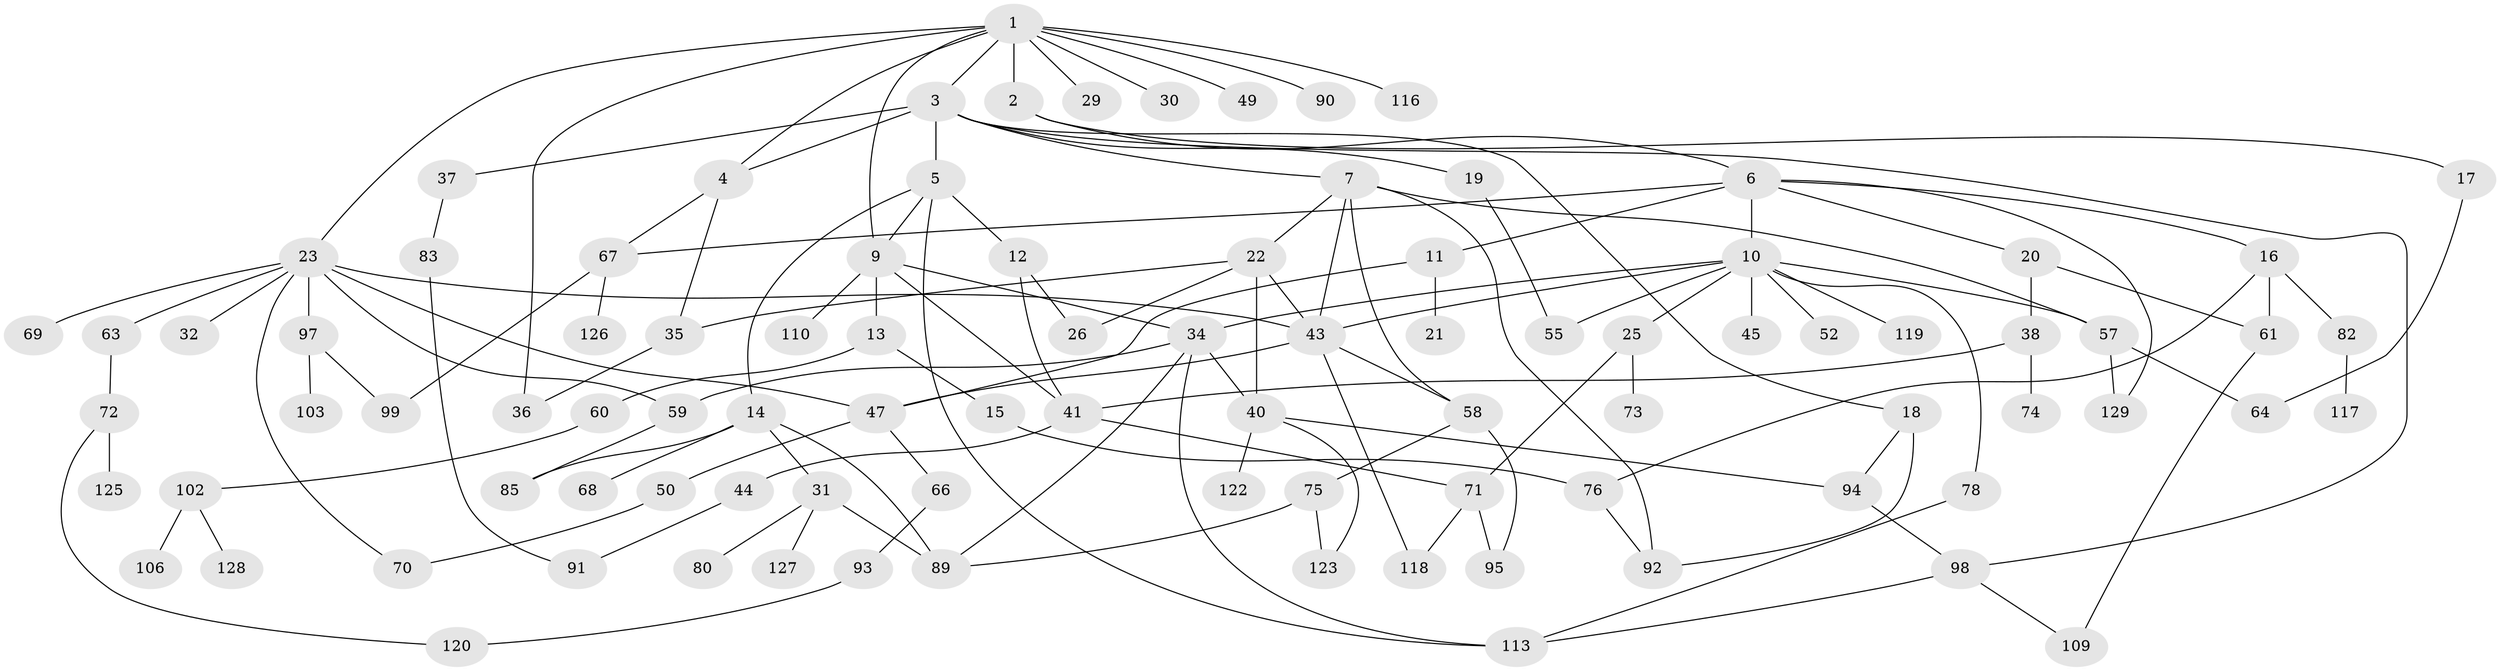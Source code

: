 // original degree distribution, {4: 0.09302325581395349, 3: 0.20930232558139536, 9: 0.015503875968992248, 5: 0.06976744186046512, 7: 0.023255813953488372, 6: 0.015503875968992248, 2: 0.3488372093023256, 1: 0.2248062015503876}
// Generated by graph-tools (version 1.1) at 2025/41/03/06/25 10:41:29]
// undirected, 94 vertices, 136 edges
graph export_dot {
graph [start="1"]
  node [color=gray90,style=filled];
  1 [super="+8"];
  2;
  3 [super="+88"];
  4;
  5 [super="+53"];
  6 [super="+81"];
  7 [super="+84"];
  9 [super="+62"];
  10 [super="+28"];
  11;
  12 [super="+24"];
  13;
  14 [super="+79"];
  15;
  16 [super="+51"];
  17;
  18;
  19;
  20;
  21 [super="+27"];
  22 [super="+104"];
  23 [super="+33"];
  25;
  26 [super="+42"];
  29;
  30;
  31;
  32;
  34 [super="+112"];
  35 [super="+54"];
  36;
  37 [super="+39"];
  38 [super="+46"];
  40 [super="+48"];
  41;
  43 [super="+105"];
  44;
  45 [super="+65"];
  47 [super="+56"];
  49 [super="+111"];
  50 [super="+124"];
  52 [super="+107"];
  55;
  57 [super="+77"];
  58 [super="+115"];
  59;
  60;
  61;
  63 [super="+121"];
  64;
  66 [super="+87"];
  67 [super="+86"];
  68;
  69;
  70;
  71 [super="+108"];
  72;
  73;
  74;
  75 [super="+101"];
  76;
  78;
  80;
  82;
  83;
  85 [super="+96"];
  89;
  90;
  91;
  92;
  93;
  94 [super="+100"];
  95;
  97;
  98;
  99;
  102;
  103;
  106;
  109;
  110;
  113 [super="+114"];
  116;
  117;
  118;
  119;
  120;
  122;
  123;
  125;
  126;
  127;
  128;
  129;
  1 -- 2;
  1 -- 3;
  1 -- 30;
  1 -- 4;
  1 -- 36;
  1 -- 9;
  1 -- 49;
  1 -- 116;
  1 -- 23;
  1 -- 90;
  1 -- 29;
  2 -- 6;
  2 -- 17;
  3 -- 4;
  3 -- 5;
  3 -- 7;
  3 -- 18;
  3 -- 19;
  3 -- 37;
  3 -- 98;
  4 -- 35;
  4 -- 67;
  5 -- 12;
  5 -- 14;
  5 -- 9;
  5 -- 113;
  6 -- 10;
  6 -- 11;
  6 -- 16;
  6 -- 20;
  6 -- 67;
  6 -- 129;
  7 -- 22;
  7 -- 57;
  7 -- 92;
  7 -- 43;
  7 -- 58;
  9 -- 13;
  9 -- 41;
  9 -- 34;
  9 -- 110;
  10 -- 25;
  10 -- 52;
  10 -- 119;
  10 -- 34;
  10 -- 55;
  10 -- 57;
  10 -- 43;
  10 -- 45;
  10 -- 78;
  11 -- 21;
  11 -- 47;
  12 -- 26;
  12 -- 41;
  13 -- 15;
  13 -- 60;
  14 -- 31;
  14 -- 68;
  14 -- 89;
  14 -- 85;
  15 -- 76;
  16 -- 61;
  16 -- 76;
  16 -- 82;
  17 -- 64;
  18 -- 92;
  18 -- 94;
  19 -- 55;
  20 -- 38;
  20 -- 61;
  22 -- 43;
  22 -- 40;
  22 -- 35;
  22 -- 26;
  23 -- 32;
  23 -- 43;
  23 -- 97;
  23 -- 69;
  23 -- 70;
  23 -- 59;
  23 -- 63;
  23 -- 47;
  25 -- 73;
  25 -- 71;
  31 -- 80;
  31 -- 127;
  31 -- 89;
  34 -- 40;
  34 -- 89;
  34 -- 59;
  34 -- 113;
  35 -- 36;
  37 -- 83;
  38 -- 74;
  38 -- 41;
  40 -- 122;
  40 -- 123;
  40 -- 94;
  41 -- 44;
  41 -- 71;
  43 -- 58;
  43 -- 118;
  43 -- 47;
  44 -- 91;
  47 -- 50;
  47 -- 66;
  50 -- 70;
  57 -- 64;
  57 -- 129;
  58 -- 75;
  58 -- 95;
  59 -- 85;
  60 -- 102;
  61 -- 109;
  63 -- 72;
  66 -- 93;
  67 -- 99;
  67 -- 126;
  71 -- 95 [weight=2];
  71 -- 118;
  72 -- 120;
  72 -- 125;
  75 -- 89;
  75 -- 123;
  76 -- 92;
  78 -- 113;
  82 -- 117;
  83 -- 91;
  93 -- 120;
  94 -- 98;
  97 -- 103;
  97 -- 99;
  98 -- 109;
  98 -- 113;
  102 -- 106;
  102 -- 128;
}
